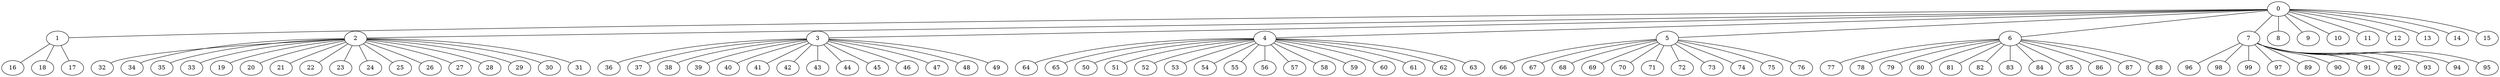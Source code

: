 
graph graphname {
    0 -- 1
0 -- 2
0 -- 3
0 -- 4
0 -- 5
0 -- 6
0 -- 7
0 -- 8
0 -- 9
0 -- 10
0 -- 11
0 -- 12
0 -- 13
0 -- 14
0 -- 15
1 -- 16
1 -- 18
1 -- 17
2 -- 32
2 -- 34
2 -- 35
2 -- 33
2 -- 19
2 -- 20
2 -- 21
2 -- 22
2 -- 23
2 -- 24
2 -- 25
2 -- 26
2 -- 27
2 -- 28
2 -- 29
2 -- 30
2 -- 31
3 -- 36
3 -- 37
3 -- 38
3 -- 39
3 -- 40
3 -- 41
3 -- 42
3 -- 43
3 -- 44
3 -- 45
3 -- 46
3 -- 47
3 -- 48
3 -- 49
4 -- 64
4 -- 65
4 -- 50
4 -- 51
4 -- 52
4 -- 53
4 -- 54
4 -- 55
4 -- 56
4 -- 57
4 -- 58
4 -- 59
4 -- 60
4 -- 61
4 -- 62
4 -- 63
5 -- 66
5 -- 67
5 -- 68
5 -- 69
5 -- 70
5 -- 71
5 -- 72
5 -- 73
5 -- 74
5 -- 75
5 -- 76
6 -- 77
6 -- 78
6 -- 79
6 -- 80
6 -- 81
6 -- 82
6 -- 83
6 -- 84
6 -- 85
6 -- 86
6 -- 87
6 -- 88
7 -- 96
7 -- 98
7 -- 99
7 -- 97
7 -- 89
7 -- 90
7 -- 91
7 -- 92
7 -- 93
7 -- 94
7 -- 95

}
